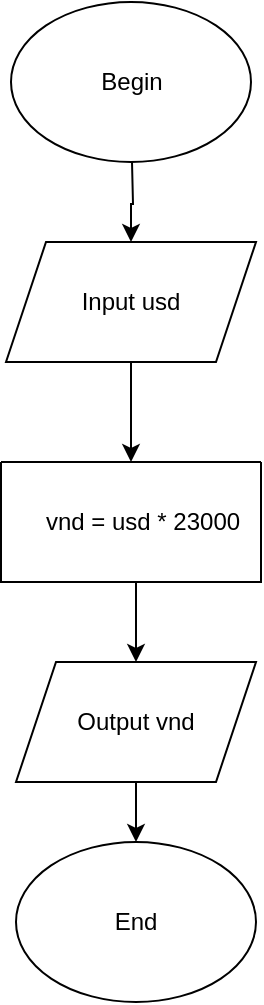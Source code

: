 <mxfile version="20.2.3" type="device"><diagram id="C5RBs43oDa-KdzZeNtuy" name="Page-1"><mxGraphModel dx="1038" dy="641" grid="1" gridSize="10" guides="1" tooltips="1" connect="1" arrows="1" fold="1" page="1" pageScale="1" pageWidth="827" pageHeight="1169" math="0" shadow="0"><root><mxCell id="WIyWlLk6GJQsqaUBKTNV-0"/><mxCell id="WIyWlLk6GJQsqaUBKTNV-1" parent="WIyWlLk6GJQsqaUBKTNV-0"/><mxCell id="-KeT8hy-GoinbODT1f2u-0" style="edgeStyle=orthogonalEdgeStyle;rounded=0;orthogonalLoop=1;jettySize=auto;html=1;entryX=0.5;entryY=0;entryDx=0;entryDy=0;" parent="WIyWlLk6GJQsqaUBKTNV-1" target="-KeT8hy-GoinbODT1f2u-3" edge="1"><mxGeometry relative="1" as="geometry"><mxPoint x="428" y="130" as="sourcePoint"/></mxGeometry></mxCell><mxCell id="-KeT8hy-GoinbODT1f2u-1" value="End" style="ellipse;whiteSpace=wrap;html=1;" parent="WIyWlLk6GJQsqaUBKTNV-1" vertex="1"><mxGeometry x="370" y="470" width="120" height="80" as="geometry"/></mxCell><mxCell id="-KeT8hy-GoinbODT1f2u-2" style="edgeStyle=orthogonalEdgeStyle;rounded=0;orthogonalLoop=1;jettySize=auto;html=1;entryX=0.5;entryY=0;entryDx=0;entryDy=0;" parent="WIyWlLk6GJQsqaUBKTNV-1" source="-KeT8hy-GoinbODT1f2u-3" target="-KeT8hy-GoinbODT1f2u-4" edge="1"><mxGeometry relative="1" as="geometry"/></mxCell><mxCell id="-KeT8hy-GoinbODT1f2u-3" value="Input usd" style="shape=parallelogram;perimeter=parallelogramPerimeter;whiteSpace=wrap;html=1;fixedSize=1;" parent="WIyWlLk6GJQsqaUBKTNV-1" vertex="1"><mxGeometry x="365" y="170" width="125" height="60" as="geometry"/></mxCell><mxCell id="-KeT8hy-GoinbODT1f2u-4" value="" style="swimlane;startSize=0;" parent="WIyWlLk6GJQsqaUBKTNV-1" vertex="1"><mxGeometry x="362.5" y="280" width="130" height="60" as="geometry"/></mxCell><mxCell id="-KeT8hy-GoinbODT1f2u-5" value="vnd = usd * 23000" style="text;html=1;align=center;verticalAlign=middle;resizable=0;points=[];autosize=1;strokeColor=none;fillColor=none;" parent="-KeT8hy-GoinbODT1f2u-4" vertex="1"><mxGeometry x="10" y="15" width="120" height="30" as="geometry"/></mxCell><mxCell id="-KeT8hy-GoinbODT1f2u-6" style="edgeStyle=orthogonalEdgeStyle;rounded=0;orthogonalLoop=1;jettySize=auto;html=1;exitX=0.5;exitY=1;exitDx=0;exitDy=0;entryX=0.5;entryY=0;entryDx=0;entryDy=0;" parent="WIyWlLk6GJQsqaUBKTNV-1" source="-KeT8hy-GoinbODT1f2u-7" target="-KeT8hy-GoinbODT1f2u-1" edge="1"><mxGeometry relative="1" as="geometry"/></mxCell><mxCell id="-KeT8hy-GoinbODT1f2u-7" value="Output vnd" style="shape=parallelogram;perimeter=parallelogramPerimeter;whiteSpace=wrap;html=1;fixedSize=1;" parent="WIyWlLk6GJQsqaUBKTNV-1" vertex="1"><mxGeometry x="370" y="380" width="120" height="60" as="geometry"/></mxCell><mxCell id="-KeT8hy-GoinbODT1f2u-8" value="" style="edgeStyle=orthogonalEdgeStyle;rounded=0;orthogonalLoop=1;jettySize=auto;html=1;" parent="WIyWlLk6GJQsqaUBKTNV-1" target="-KeT8hy-GoinbODT1f2u-7" edge="1"><mxGeometry relative="1" as="geometry"><mxPoint x="430" y="340" as="sourcePoint"/><Array as="points"><mxPoint x="430" y="370"/><mxPoint x="430" y="370"/></Array></mxGeometry></mxCell><mxCell id="-KeT8hy-GoinbODT1f2u-9" value="Begin" style="ellipse;whiteSpace=wrap;html=1;" parent="WIyWlLk6GJQsqaUBKTNV-1" vertex="1"><mxGeometry x="367.5" y="50" width="120" height="80" as="geometry"/></mxCell></root></mxGraphModel></diagram></mxfile>